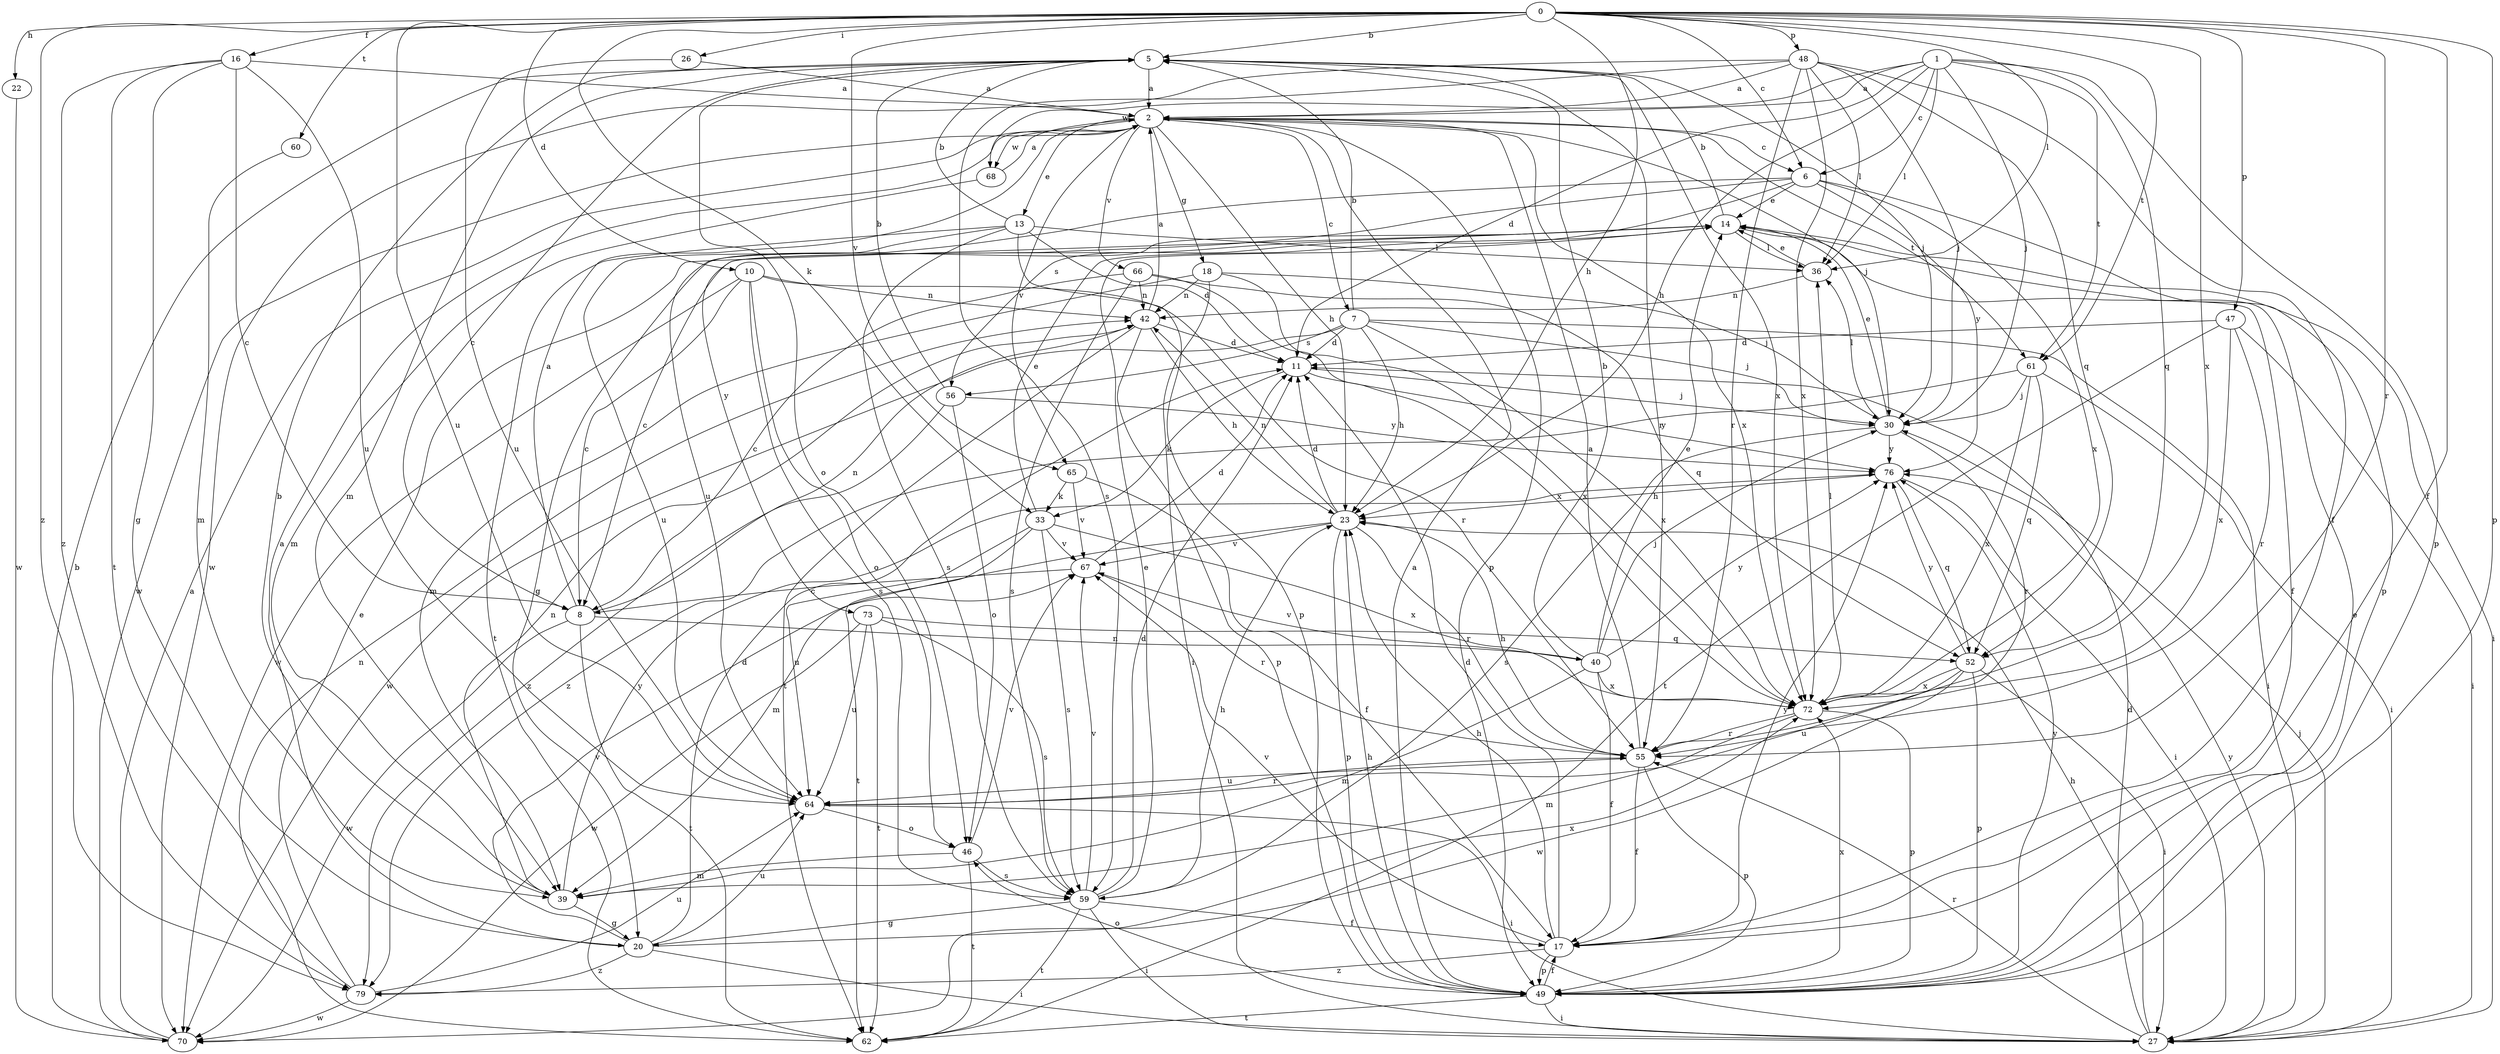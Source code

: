 strict digraph  {
0;
1;
2;
5;
6;
7;
8;
10;
11;
13;
14;
16;
17;
18;
20;
22;
23;
26;
27;
30;
33;
36;
39;
40;
42;
46;
47;
48;
49;
52;
55;
56;
59;
60;
61;
62;
64;
65;
66;
67;
68;
70;
72;
73;
76;
79;
0 -> 5  [label=b];
0 -> 6  [label=c];
0 -> 10  [label=d];
0 -> 16  [label=f];
0 -> 17  [label=f];
0 -> 22  [label=h];
0 -> 23  [label=h];
0 -> 26  [label=i];
0 -> 33  [label=k];
0 -> 36  [label=l];
0 -> 47  [label=p];
0 -> 48  [label=p];
0 -> 49  [label=p];
0 -> 55  [label=r];
0 -> 60  [label=t];
0 -> 61  [label=t];
0 -> 64  [label=u];
0 -> 65  [label=v];
0 -> 72  [label=x];
0 -> 79  [label=z];
1 -> 2  [label=a];
1 -> 6  [label=c];
1 -> 11  [label=d];
1 -> 23  [label=h];
1 -> 30  [label=j];
1 -> 36  [label=l];
1 -> 49  [label=p];
1 -> 52  [label=q];
1 -> 61  [label=t];
1 -> 68  [label=w];
2 -> 6  [label=c];
2 -> 7  [label=c];
2 -> 13  [label=e];
2 -> 18  [label=g];
2 -> 23  [label=h];
2 -> 30  [label=j];
2 -> 49  [label=p];
2 -> 61  [label=t];
2 -> 65  [label=v];
2 -> 66  [label=v];
2 -> 68  [label=w];
2 -> 70  [label=w];
2 -> 72  [label=x];
5 -> 2  [label=a];
5 -> 8  [label=c];
5 -> 30  [label=j];
5 -> 39  [label=m];
5 -> 46  [label=o];
5 -> 55  [label=r];
5 -> 72  [label=x];
6 -> 14  [label=e];
6 -> 49  [label=p];
6 -> 56  [label=s];
6 -> 64  [label=u];
6 -> 72  [label=x];
6 -> 73  [label=y];
6 -> 76  [label=y];
7 -> 5  [label=b];
7 -> 11  [label=d];
7 -> 23  [label=h];
7 -> 27  [label=i];
7 -> 30  [label=j];
7 -> 56  [label=s];
7 -> 70  [label=w];
7 -> 72  [label=x];
8 -> 2  [label=a];
8 -> 40  [label=n];
8 -> 42  [label=n];
8 -> 62  [label=t];
8 -> 70  [label=w];
10 -> 8  [label=c];
10 -> 42  [label=n];
10 -> 46  [label=o];
10 -> 55  [label=r];
10 -> 59  [label=s];
10 -> 70  [label=w];
11 -> 30  [label=j];
11 -> 33  [label=k];
11 -> 76  [label=y];
13 -> 5  [label=b];
13 -> 11  [label=d];
13 -> 36  [label=l];
13 -> 49  [label=p];
13 -> 59  [label=s];
13 -> 62  [label=t];
13 -> 64  [label=u];
14 -> 5  [label=b];
14 -> 8  [label=c];
14 -> 17  [label=f];
14 -> 20  [label=g];
14 -> 27  [label=i];
14 -> 36  [label=l];
16 -> 2  [label=a];
16 -> 8  [label=c];
16 -> 20  [label=g];
16 -> 62  [label=t];
16 -> 64  [label=u];
16 -> 79  [label=z];
17 -> 11  [label=d];
17 -> 23  [label=h];
17 -> 49  [label=p];
17 -> 67  [label=v];
17 -> 76  [label=y];
17 -> 79  [label=z];
18 -> 27  [label=i];
18 -> 30  [label=j];
18 -> 39  [label=m];
18 -> 42  [label=n];
18 -> 72  [label=x];
20 -> 2  [label=a];
20 -> 11  [label=d];
20 -> 27  [label=i];
20 -> 64  [label=u];
20 -> 67  [label=v];
20 -> 72  [label=x];
20 -> 79  [label=z];
22 -> 70  [label=w];
23 -> 11  [label=d];
23 -> 39  [label=m];
23 -> 42  [label=n];
23 -> 49  [label=p];
23 -> 55  [label=r];
23 -> 67  [label=v];
26 -> 2  [label=a];
26 -> 64  [label=u];
27 -> 11  [label=d];
27 -> 23  [label=h];
27 -> 30  [label=j];
27 -> 55  [label=r];
27 -> 76  [label=y];
30 -> 14  [label=e];
30 -> 36  [label=l];
30 -> 55  [label=r];
30 -> 59  [label=s];
30 -> 76  [label=y];
33 -> 14  [label=e];
33 -> 59  [label=s];
33 -> 62  [label=t];
33 -> 64  [label=u];
33 -> 67  [label=v];
33 -> 72  [label=x];
36 -> 14  [label=e];
36 -> 42  [label=n];
39 -> 5  [label=b];
39 -> 20  [label=g];
39 -> 42  [label=n];
39 -> 76  [label=y];
40 -> 5  [label=b];
40 -> 14  [label=e];
40 -> 17  [label=f];
40 -> 30  [label=j];
40 -> 39  [label=m];
40 -> 67  [label=v];
40 -> 72  [label=x];
40 -> 76  [label=y];
42 -> 2  [label=a];
42 -> 11  [label=d];
42 -> 23  [label=h];
42 -> 49  [label=p];
42 -> 62  [label=t];
46 -> 39  [label=m];
46 -> 59  [label=s];
46 -> 62  [label=t];
46 -> 67  [label=v];
47 -> 11  [label=d];
47 -> 27  [label=i];
47 -> 55  [label=r];
47 -> 62  [label=t];
47 -> 72  [label=x];
48 -> 2  [label=a];
48 -> 17  [label=f];
48 -> 30  [label=j];
48 -> 36  [label=l];
48 -> 52  [label=q];
48 -> 55  [label=r];
48 -> 59  [label=s];
48 -> 70  [label=w];
48 -> 72  [label=x];
49 -> 2  [label=a];
49 -> 14  [label=e];
49 -> 17  [label=f];
49 -> 23  [label=h];
49 -> 27  [label=i];
49 -> 46  [label=o];
49 -> 62  [label=t];
49 -> 72  [label=x];
49 -> 76  [label=y];
52 -> 27  [label=i];
52 -> 49  [label=p];
52 -> 64  [label=u];
52 -> 70  [label=w];
52 -> 72  [label=x];
52 -> 76  [label=y];
55 -> 2  [label=a];
55 -> 17  [label=f];
55 -> 23  [label=h];
55 -> 49  [label=p];
55 -> 64  [label=u];
56 -> 5  [label=b];
56 -> 46  [label=o];
56 -> 76  [label=y];
56 -> 79  [label=z];
59 -> 11  [label=d];
59 -> 14  [label=e];
59 -> 17  [label=f];
59 -> 20  [label=g];
59 -> 23  [label=h];
59 -> 27  [label=i];
59 -> 62  [label=t];
59 -> 67  [label=v];
60 -> 39  [label=m];
61 -> 27  [label=i];
61 -> 30  [label=j];
61 -> 52  [label=q];
61 -> 72  [label=x];
61 -> 79  [label=z];
64 -> 27  [label=i];
64 -> 46  [label=o];
64 -> 55  [label=r];
65 -> 17  [label=f];
65 -> 33  [label=k];
65 -> 67  [label=v];
66 -> 8  [label=c];
66 -> 42  [label=n];
66 -> 52  [label=q];
66 -> 59  [label=s];
66 -> 72  [label=x];
67 -> 8  [label=c];
67 -> 11  [label=d];
67 -> 55  [label=r];
68 -> 2  [label=a];
68 -> 39  [label=m];
70 -> 2  [label=a];
70 -> 5  [label=b];
72 -> 36  [label=l];
72 -> 39  [label=m];
72 -> 49  [label=p];
72 -> 55  [label=r];
73 -> 52  [label=q];
73 -> 59  [label=s];
73 -> 62  [label=t];
73 -> 64  [label=u];
73 -> 70  [label=w];
76 -> 23  [label=h];
76 -> 27  [label=i];
76 -> 52  [label=q];
79 -> 14  [label=e];
79 -> 42  [label=n];
79 -> 64  [label=u];
79 -> 70  [label=w];
}
